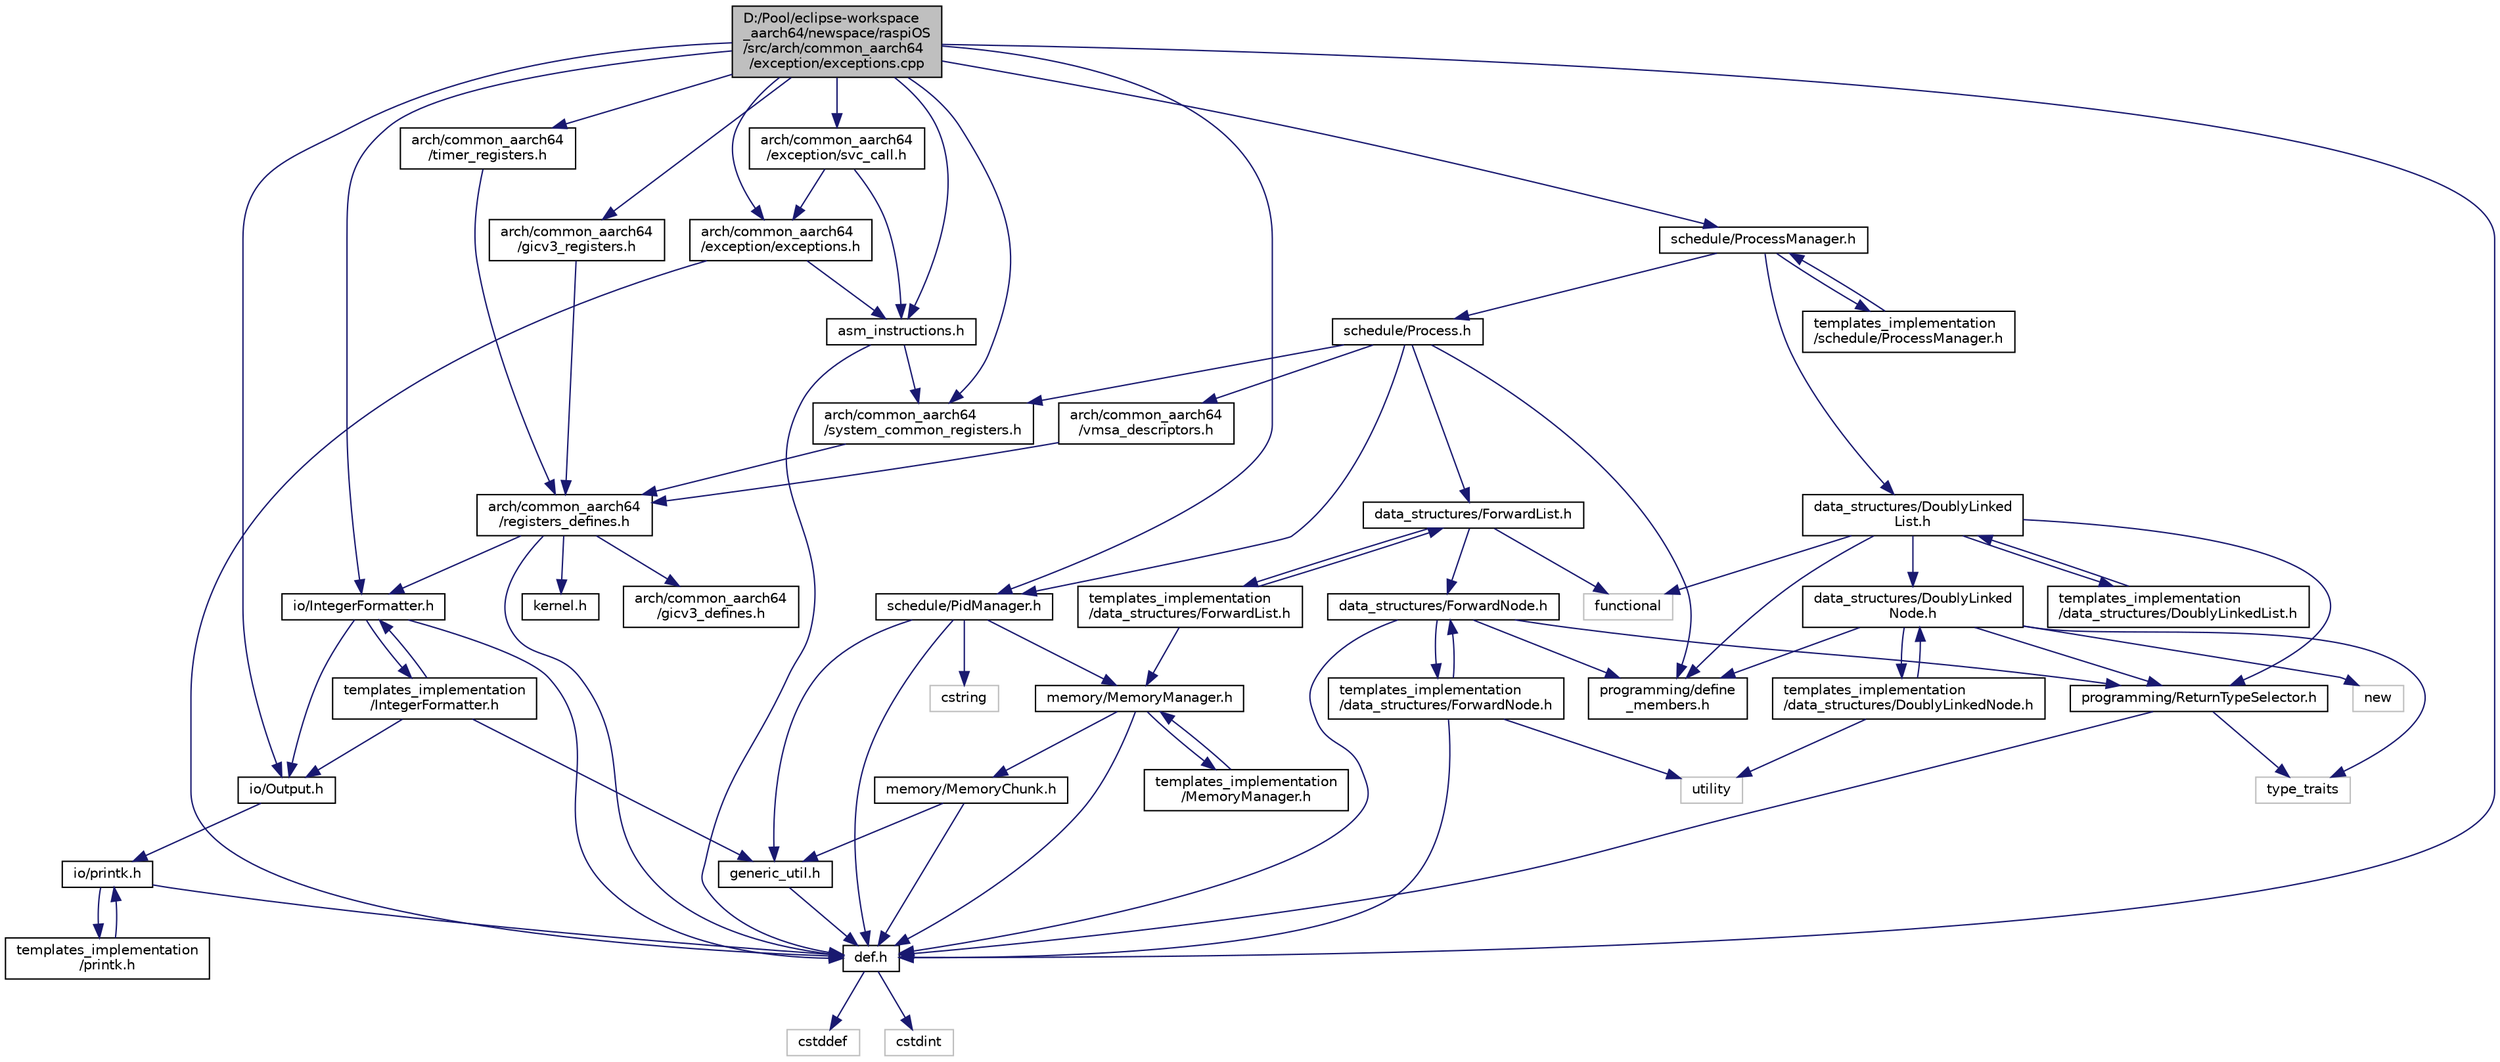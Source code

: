 digraph "D:/Pool/eclipse-workspace_aarch64/newspace/raspiOS/src/arch/common_aarch64/exception/exceptions.cpp"
{
  edge [fontname="Helvetica",fontsize="10",labelfontname="Helvetica",labelfontsize="10"];
  node [fontname="Helvetica",fontsize="10",shape=record];
  Node2648 [label="D:/Pool/eclipse-workspace\l_aarch64/newspace/raspiOS\l/src/arch/common_aarch64\l/exception/exceptions.cpp",height=0.2,width=0.4,color="black", fillcolor="grey75", style="filled", fontcolor="black"];
  Node2648 -> Node2649 [color="midnightblue",fontsize="10",style="solid",fontname="Helvetica"];
  Node2649 [label="arch/common_aarch64\l/exception/exceptions.h",height=0.2,width=0.4,color="black", fillcolor="white", style="filled",URL="$d4/d03/exceptions_8h.html"];
  Node2649 -> Node2650 [color="midnightblue",fontsize="10",style="solid",fontname="Helvetica"];
  Node2650 [label="def.h",height=0.2,width=0.4,color="black", fillcolor="white", style="filled",URL="$d4/da4/def_8h.html"];
  Node2650 -> Node2651 [color="midnightblue",fontsize="10",style="solid",fontname="Helvetica"];
  Node2651 [label="cstddef",height=0.2,width=0.4,color="grey75", fillcolor="white", style="filled"];
  Node2650 -> Node2652 [color="midnightblue",fontsize="10",style="solid",fontname="Helvetica"];
  Node2652 [label="cstdint",height=0.2,width=0.4,color="grey75", fillcolor="white", style="filled"];
  Node2649 -> Node2653 [color="midnightblue",fontsize="10",style="solid",fontname="Helvetica"];
  Node2653 [label="asm_instructions.h",height=0.2,width=0.4,color="black", fillcolor="white", style="filled",URL="$d8/d2f/asm__instructions_8h.html"];
  Node2653 -> Node2650 [color="midnightblue",fontsize="10",style="solid",fontname="Helvetica"];
  Node2653 -> Node2654 [color="midnightblue",fontsize="10",style="solid",fontname="Helvetica"];
  Node2654 [label="arch/common_aarch64\l/system_common_registers.h",height=0.2,width=0.4,color="black", fillcolor="white", style="filled",URL="$d4/d1f/system__common__registers_8h.html"];
  Node2654 -> Node2655 [color="midnightblue",fontsize="10",style="solid",fontname="Helvetica"];
  Node2655 [label="arch/common_aarch64\l/registers_defines.h",height=0.2,width=0.4,color="black", fillcolor="white", style="filled",URL="$d1/dbd/registers__defines_8h.html"];
  Node2655 -> Node2650 [color="midnightblue",fontsize="10",style="solid",fontname="Helvetica"];
  Node2655 -> Node2656 [color="midnightblue",fontsize="10",style="solid",fontname="Helvetica"];
  Node2656 [label="kernel.h",height=0.2,width=0.4,color="black", fillcolor="white", style="filled",URL="$d0/daa/kernel_8h.html"];
  Node2655 -> Node2657 [color="midnightblue",fontsize="10",style="solid",fontname="Helvetica"];
  Node2657 [label="io/IntegerFormatter.h",height=0.2,width=0.4,color="black", fillcolor="white", style="filled",URL="$d5/d7b/io_2_integer_formatter_8h.html"];
  Node2657 -> Node2650 [color="midnightblue",fontsize="10",style="solid",fontname="Helvetica"];
  Node2657 -> Node2658 [color="midnightblue",fontsize="10",style="solid",fontname="Helvetica"];
  Node2658 [label="io/Output.h",height=0.2,width=0.4,color="black", fillcolor="white", style="filled",URL="$d6/d77/_output_8h.html"];
  Node2658 -> Node2659 [color="midnightblue",fontsize="10",style="solid",fontname="Helvetica"];
  Node2659 [label="io/printk.h",height=0.2,width=0.4,color="black", fillcolor="white", style="filled",URL="$dd/d17/io_2printk_8h.html"];
  Node2659 -> Node2650 [color="midnightblue",fontsize="10",style="solid",fontname="Helvetica"];
  Node2659 -> Node2660 [color="midnightblue",fontsize="10",style="solid",fontname="Helvetica"];
  Node2660 [label="templates_implementation\l/printk.h",height=0.2,width=0.4,color="black", fillcolor="white", style="filled",URL="$d7/d95/templates__implementation_2printk_8h.html"];
  Node2660 -> Node2659 [color="midnightblue",fontsize="10",style="solid",fontname="Helvetica"];
  Node2657 -> Node2661 [color="midnightblue",fontsize="10",style="solid",fontname="Helvetica"];
  Node2661 [label="templates_implementation\l/IntegerFormatter.h",height=0.2,width=0.4,color="black", fillcolor="white", style="filled",URL="$dc/d84/templates__implementation_2_integer_formatter_8h.html"];
  Node2661 -> Node2657 [color="midnightblue",fontsize="10",style="solid",fontname="Helvetica"];
  Node2661 -> Node2662 [color="midnightblue",fontsize="10",style="solid",fontname="Helvetica"];
  Node2662 [label="generic_util.h",height=0.2,width=0.4,color="black", fillcolor="white", style="filled",URL="$d6/d93/generic__util_8h.html"];
  Node2662 -> Node2650 [color="midnightblue",fontsize="10",style="solid",fontname="Helvetica"];
  Node2661 -> Node2658 [color="midnightblue",fontsize="10",style="solid",fontname="Helvetica"];
  Node2655 -> Node2663 [color="midnightblue",fontsize="10",style="solid",fontname="Helvetica"];
  Node2663 [label="arch/common_aarch64\l/gicv3_defines.h",height=0.2,width=0.4,color="black", fillcolor="white", style="filled",URL="$d5/d80/gicv3__defines_8h.html"];
  Node2648 -> Node2664 [color="midnightblue",fontsize="10",style="solid",fontname="Helvetica"];
  Node2664 [label="arch/common_aarch64\l/gicv3_registers.h",height=0.2,width=0.4,color="black", fillcolor="white", style="filled",URL="$d7/dc3/gicv3__registers_8h.html"];
  Node2664 -> Node2655 [color="midnightblue",fontsize="10",style="solid",fontname="Helvetica"];
  Node2648 -> Node2650 [color="midnightblue",fontsize="10",style="solid",fontname="Helvetica"];
  Node2648 -> Node2654 [color="midnightblue",fontsize="10",style="solid",fontname="Helvetica"];
  Node2648 -> Node2665 [color="midnightblue",fontsize="10",style="solid",fontname="Helvetica"];
  Node2665 [label="arch/common_aarch64\l/timer_registers.h",height=0.2,width=0.4,color="black", fillcolor="white", style="filled",URL="$d4/deb/timer__registers_8h.html"];
  Node2665 -> Node2655 [color="midnightblue",fontsize="10",style="solid",fontname="Helvetica"];
  Node2648 -> Node2653 [color="midnightblue",fontsize="10",style="solid",fontname="Helvetica"];
  Node2648 -> Node2658 [color="midnightblue",fontsize="10",style="solid",fontname="Helvetica"];
  Node2648 -> Node2666 [color="midnightblue",fontsize="10",style="solid",fontname="Helvetica"];
  Node2666 [label="arch/common_aarch64\l/exception/svc_call.h",height=0.2,width=0.4,color="black", fillcolor="white", style="filled",URL="$dc/d45/svc__call_8h.html"];
  Node2666 -> Node2649 [color="midnightblue",fontsize="10",style="solid",fontname="Helvetica"];
  Node2666 -> Node2653 [color="midnightblue",fontsize="10",style="solid",fontname="Helvetica"];
  Node2648 -> Node2657 [color="midnightblue",fontsize="10",style="solid",fontname="Helvetica"];
  Node2648 -> Node2667 [color="midnightblue",fontsize="10",style="solid",fontname="Helvetica"];
  Node2667 [label="schedule/PidManager.h",height=0.2,width=0.4,color="black", fillcolor="white", style="filled",URL="$d4/d92/_pid_manager_8h.html"];
  Node2667 -> Node2650 [color="midnightblue",fontsize="10",style="solid",fontname="Helvetica"];
  Node2667 -> Node2668 [color="midnightblue",fontsize="10",style="solid",fontname="Helvetica"];
  Node2668 [label="memory/MemoryManager.h",height=0.2,width=0.4,color="black", fillcolor="white", style="filled",URL="$d6/d76/memory_2_memory_manager_8h.html"];
  Node2668 -> Node2650 [color="midnightblue",fontsize="10",style="solid",fontname="Helvetica"];
  Node2668 -> Node2669 [color="midnightblue",fontsize="10",style="solid",fontname="Helvetica"];
  Node2669 [label="memory/MemoryChunk.h",height=0.2,width=0.4,color="black", fillcolor="white", style="filled",URL="$d9/df6/_memory_chunk_8h.html"];
  Node2669 -> Node2650 [color="midnightblue",fontsize="10",style="solid",fontname="Helvetica"];
  Node2669 -> Node2662 [color="midnightblue",fontsize="10",style="solid",fontname="Helvetica"];
  Node2668 -> Node2670 [color="midnightblue",fontsize="10",style="solid",fontname="Helvetica"];
  Node2670 [label="templates_implementation\l/MemoryManager.h",height=0.2,width=0.4,color="black", fillcolor="white", style="filled",URL="$dd/d2b/templates__implementation_2_memory_manager_8h.html"];
  Node2670 -> Node2668 [color="midnightblue",fontsize="10",style="solid",fontname="Helvetica"];
  Node2667 -> Node2662 [color="midnightblue",fontsize="10",style="solid",fontname="Helvetica"];
  Node2667 -> Node2671 [color="midnightblue",fontsize="10",style="solid",fontname="Helvetica"];
  Node2671 [label="cstring",height=0.2,width=0.4,color="grey75", fillcolor="white", style="filled"];
  Node2648 -> Node2672 [color="midnightblue",fontsize="10",style="solid",fontname="Helvetica"];
  Node2672 [label="schedule/ProcessManager.h",height=0.2,width=0.4,color="black", fillcolor="white", style="filled",URL="$dc/dd6/schedule_2_process_manager_8h.html"];
  Node2672 -> Node2673 [color="midnightblue",fontsize="10",style="solid",fontname="Helvetica"];
  Node2673 [label="data_structures/DoublyLinked\lList.h",height=0.2,width=0.4,color="black", fillcolor="white", style="filled",URL="$df/dde/data__structures_2_doubly_linked_list_8h.html"];
  Node2673 -> Node2674 [color="midnightblue",fontsize="10",style="solid",fontname="Helvetica"];
  Node2674 [label="data_structures/DoublyLinked\lNode.h",height=0.2,width=0.4,color="black", fillcolor="white", style="filled",URL="$df/da2/data__structures_2_doubly_linked_node_8h.html"];
  Node2674 -> Node2675 [color="midnightblue",fontsize="10",style="solid",fontname="Helvetica"];
  Node2675 [label="new",height=0.2,width=0.4,color="grey75", fillcolor="white", style="filled"];
  Node2674 -> Node2676 [color="midnightblue",fontsize="10",style="solid",fontname="Helvetica"];
  Node2676 [label="type_traits",height=0.2,width=0.4,color="grey75", fillcolor="white", style="filled"];
  Node2674 -> Node2677 [color="midnightblue",fontsize="10",style="solid",fontname="Helvetica"];
  Node2677 [label="programming/ReturnTypeSelector.h",height=0.2,width=0.4,color="black", fillcolor="white", style="filled",URL="$d3/d90/_return_type_selector_8h.html"];
  Node2677 -> Node2650 [color="midnightblue",fontsize="10",style="solid",fontname="Helvetica"];
  Node2677 -> Node2676 [color="midnightblue",fontsize="10",style="solid",fontname="Helvetica"];
  Node2674 -> Node2678 [color="midnightblue",fontsize="10",style="solid",fontname="Helvetica"];
  Node2678 [label="programming/define\l_members.h",height=0.2,width=0.4,color="black", fillcolor="white", style="filled",URL="$d8/d7b/define__members_8h.html"];
  Node2674 -> Node2679 [color="midnightblue",fontsize="10",style="solid",fontname="Helvetica"];
  Node2679 [label="templates_implementation\l/data_structures/DoublyLinkedNode.h",height=0.2,width=0.4,color="black", fillcolor="white", style="filled",URL="$d3/dc9/templates__implementation_2data__structures_2_doubly_linked_node_8h.html"];
  Node2679 -> Node2674 [color="midnightblue",fontsize="10",style="solid",fontname="Helvetica"];
  Node2679 -> Node2680 [color="midnightblue",fontsize="10",style="solid",fontname="Helvetica"];
  Node2680 [label="utility",height=0.2,width=0.4,color="grey75", fillcolor="white", style="filled"];
  Node2673 -> Node2677 [color="midnightblue",fontsize="10",style="solid",fontname="Helvetica"];
  Node2673 -> Node2681 [color="midnightblue",fontsize="10",style="solid",fontname="Helvetica"];
  Node2681 [label="functional",height=0.2,width=0.4,color="grey75", fillcolor="white", style="filled"];
  Node2673 -> Node2678 [color="midnightblue",fontsize="10",style="solid",fontname="Helvetica"];
  Node2673 -> Node2682 [color="midnightblue",fontsize="10",style="solid",fontname="Helvetica"];
  Node2682 [label="templates_implementation\l/data_structures/DoublyLinkedList.h",height=0.2,width=0.4,color="black", fillcolor="white", style="filled",URL="$d1/d88/templates__implementation_2data__structures_2_doubly_linked_list_8h.html"];
  Node2682 -> Node2673 [color="midnightblue",fontsize="10",style="solid",fontname="Helvetica"];
  Node2672 -> Node2683 [color="midnightblue",fontsize="10",style="solid",fontname="Helvetica"];
  Node2683 [label="schedule/Process.h",height=0.2,width=0.4,color="black", fillcolor="white", style="filled",URL="$dd/d77/_process_8h.html"];
  Node2683 -> Node2684 [color="midnightblue",fontsize="10",style="solid",fontname="Helvetica"];
  Node2684 [label="data_structures/ForwardList.h",height=0.2,width=0.4,color="black", fillcolor="white", style="filled",URL="$d8/db0/data__structures_2_forward_list_8h.html"];
  Node2684 -> Node2685 [color="midnightblue",fontsize="10",style="solid",fontname="Helvetica"];
  Node2685 [label="data_structures/ForwardNode.h",height=0.2,width=0.4,color="black", fillcolor="white", style="filled",URL="$d7/d32/data__structures_2_forward_node_8h.html"];
  Node2685 -> Node2650 [color="midnightblue",fontsize="10",style="solid",fontname="Helvetica"];
  Node2685 -> Node2677 [color="midnightblue",fontsize="10",style="solid",fontname="Helvetica"];
  Node2685 -> Node2678 [color="midnightblue",fontsize="10",style="solid",fontname="Helvetica"];
  Node2685 -> Node2686 [color="midnightblue",fontsize="10",style="solid",fontname="Helvetica"];
  Node2686 [label="templates_implementation\l/data_structures/ForwardNode.h",height=0.2,width=0.4,color="black", fillcolor="white", style="filled",URL="$df/dbc/templates__implementation_2data__structures_2_forward_node_8h.html"];
  Node2686 -> Node2650 [color="midnightblue",fontsize="10",style="solid",fontname="Helvetica"];
  Node2686 -> Node2680 [color="midnightblue",fontsize="10",style="solid",fontname="Helvetica"];
  Node2686 -> Node2685 [color="midnightblue",fontsize="10",style="solid",fontname="Helvetica"];
  Node2684 -> Node2681 [color="midnightblue",fontsize="10",style="solid",fontname="Helvetica"];
  Node2684 -> Node2687 [color="midnightblue",fontsize="10",style="solid",fontname="Helvetica"];
  Node2687 [label="templates_implementation\l/data_structures/ForwardList.h",height=0.2,width=0.4,color="black", fillcolor="white", style="filled",URL="$d6/d60/templates__implementation_2data__structures_2_forward_list_8h.html"];
  Node2687 -> Node2684 [color="midnightblue",fontsize="10",style="solid",fontname="Helvetica"];
  Node2687 -> Node2668 [color="midnightblue",fontsize="10",style="solid",fontname="Helvetica"];
  Node2683 -> Node2667 [color="midnightblue",fontsize="10",style="solid",fontname="Helvetica"];
  Node2683 -> Node2654 [color="midnightblue",fontsize="10",style="solid",fontname="Helvetica"];
  Node2683 -> Node2688 [color="midnightblue",fontsize="10",style="solid",fontname="Helvetica"];
  Node2688 [label="arch/common_aarch64\l/vmsa_descriptors.h",height=0.2,width=0.4,color="black", fillcolor="white", style="filled",URL="$d5/d72/vmsa__descriptors_8h.html"];
  Node2688 -> Node2655 [color="midnightblue",fontsize="10",style="solid",fontname="Helvetica"];
  Node2683 -> Node2678 [color="midnightblue",fontsize="10",style="solid",fontname="Helvetica"];
  Node2672 -> Node2689 [color="midnightblue",fontsize="10",style="solid",fontname="Helvetica"];
  Node2689 [label="templates_implementation\l/schedule/ProcessManager.h",height=0.2,width=0.4,color="black", fillcolor="white", style="filled",URL="$d7/dff/templates__implementation_2schedule_2_process_manager_8h.html"];
  Node2689 -> Node2672 [color="midnightblue",fontsize="10",style="solid",fontname="Helvetica"];
}
